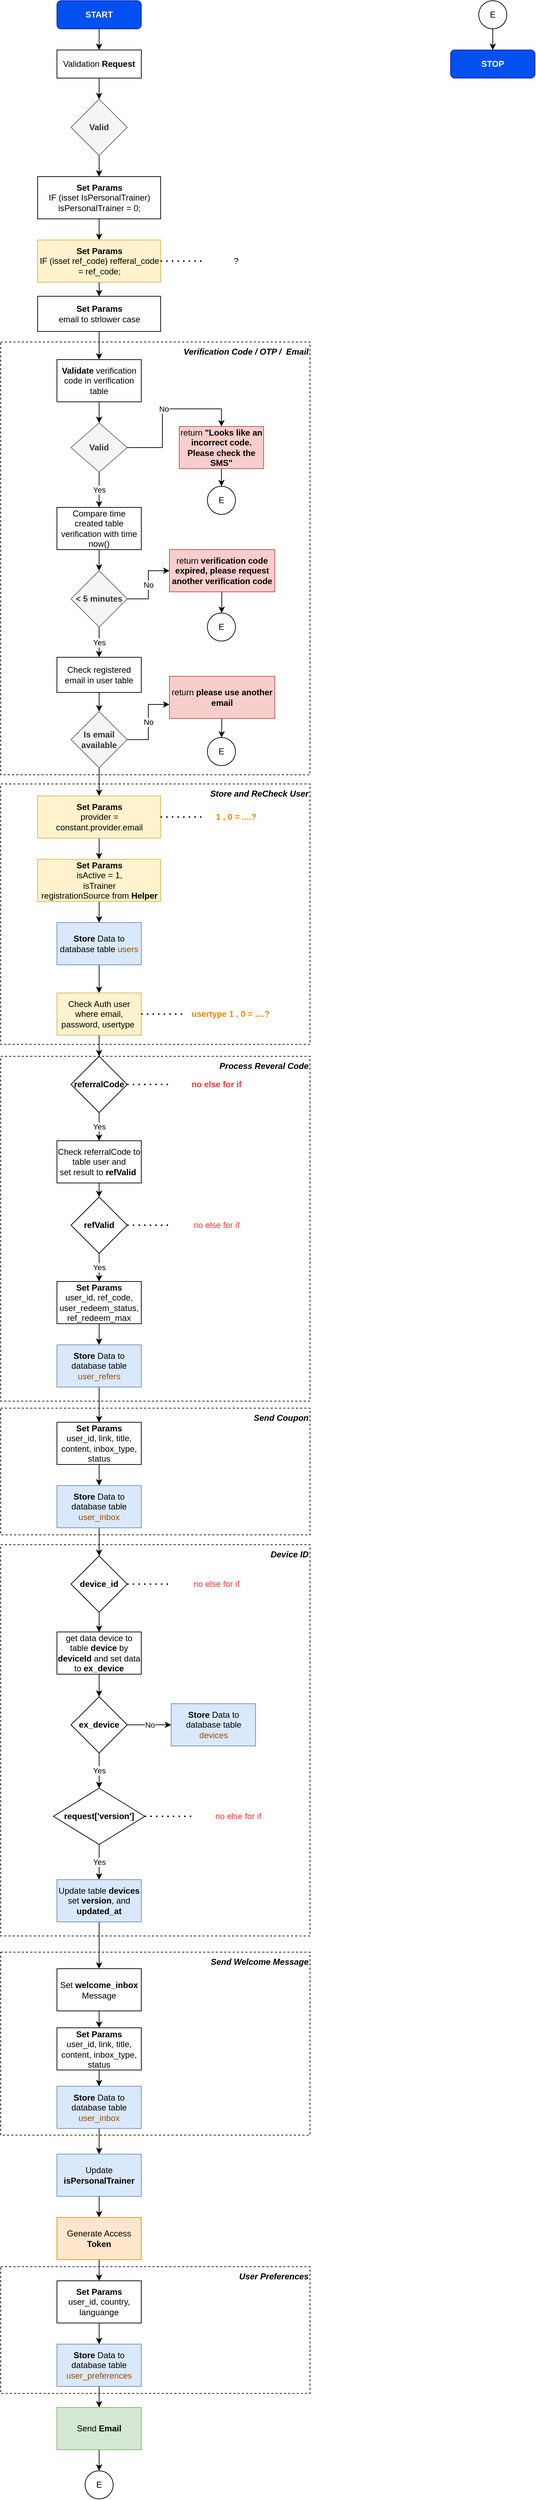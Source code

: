 <mxfile version="14.4.3" type="github">
  <diagram id="C5RBs43oDa-KdzZeNtuy" name="Page-1">
    <mxGraphModel dx="1306" dy="627" grid="1" gridSize="10" guides="1" tooltips="1" connect="1" arrows="1" fold="1" page="1" pageScale="1" pageWidth="827" pageHeight="1169" math="0" shadow="0">
      <root>
        <mxCell id="WIyWlLk6GJQsqaUBKTNV-0" />
        <mxCell id="WIyWlLk6GJQsqaUBKTNV-1" parent="WIyWlLk6GJQsqaUBKTNV-0" />
        <mxCell id="W2D2LNSOdKJTDfiLRsnm-75" value="&lt;b&gt;&lt;i&gt;Store and ReCheck User&lt;/i&gt;&lt;/b&gt;" style="rounded=0;whiteSpace=wrap;html=1;dashed=1;fillColor=none;align=right;verticalAlign=top;strokeWidth=1;glass=0;" vertex="1" parent="WIyWlLk6GJQsqaUBKTNV-1">
          <mxGeometry x="40" y="1133" width="440" height="370" as="geometry" />
        </mxCell>
        <mxCell id="W2D2LNSOdKJTDfiLRsnm-118" value="&lt;b&gt;&lt;i&gt;Send Welcome Message&lt;/i&gt;&lt;/b&gt;" style="rounded=0;whiteSpace=wrap;html=1;dashed=1;fillColor=none;align=right;verticalAlign=top;strokeWidth=1;glass=0;" vertex="1" parent="WIyWlLk6GJQsqaUBKTNV-1">
          <mxGeometry x="40" y="2793" width="440" height="260" as="geometry" />
        </mxCell>
        <mxCell id="W2D2LNSOdKJTDfiLRsnm-68" value="&lt;b&gt;&lt;i&gt;Process Reveral Code&lt;/i&gt;&lt;/b&gt;" style="rounded=0;whiteSpace=wrap;html=1;dashed=1;fillColor=none;align=right;verticalAlign=top;strokeWidth=1;glass=0;" vertex="1" parent="WIyWlLk6GJQsqaUBKTNV-1">
          <mxGeometry x="40" y="1520" width="440" height="490" as="geometry" />
        </mxCell>
        <mxCell id="W2D2LNSOdKJTDfiLRsnm-108" value="&lt;b&gt;&lt;i&gt;Device ID&lt;/i&gt;&lt;/b&gt;" style="rounded=0;whiteSpace=wrap;html=1;dashed=1;fillColor=none;align=right;verticalAlign=top;strokeWidth=1;glass=0;" vertex="1" parent="WIyWlLk6GJQsqaUBKTNV-1">
          <mxGeometry x="40" y="2214" width="440" height="556" as="geometry" />
        </mxCell>
        <mxCell id="W2D2LNSOdKJTDfiLRsnm-74" value="&lt;b&gt;&lt;i&gt;Send Coupon&lt;/i&gt;&lt;/b&gt;" style="rounded=0;whiteSpace=wrap;html=1;dashed=1;fillColor=none;align=right;verticalAlign=top;strokeWidth=1;glass=0;" vertex="1" parent="WIyWlLk6GJQsqaUBKTNV-1">
          <mxGeometry x="40" y="2020" width="440" height="180" as="geometry" />
        </mxCell>
        <mxCell id="W2D2LNSOdKJTDfiLRsnm-67" value="&lt;b&gt;&lt;i&gt;Verification Code / OTP /&amp;nbsp; Email&lt;/i&gt;&lt;/b&gt;" style="rounded=0;whiteSpace=wrap;html=1;dashed=1;fillColor=none;align=right;verticalAlign=top;strokeWidth=1;glass=0;" vertex="1" parent="WIyWlLk6GJQsqaUBKTNV-1">
          <mxGeometry x="40" y="505" width="440" height="615" as="geometry" />
        </mxCell>
        <mxCell id="W2D2LNSOdKJTDfiLRsnm-13" style="edgeStyle=none;rounded=0;orthogonalLoop=1;jettySize=auto;html=1;exitX=0.5;exitY=1;exitDx=0;exitDy=0;entryX=0.5;entryY=0;entryDx=0;entryDy=0;" edge="1" parent="WIyWlLk6GJQsqaUBKTNV-1" source="WIyWlLk6GJQsqaUBKTNV-3" target="W2D2LNSOdKJTDfiLRsnm-1">
          <mxGeometry relative="1" as="geometry" />
        </mxCell>
        <mxCell id="WIyWlLk6GJQsqaUBKTNV-3" value="&lt;b&gt;START&lt;/b&gt;" style="rounded=1;whiteSpace=wrap;html=1;fontSize=12;glass=0;strokeWidth=1;shadow=0;fillColor=#0050ef;strokeColor=#001DBC;fontColor=#ffffff;" parent="WIyWlLk6GJQsqaUBKTNV-1" vertex="1">
          <mxGeometry x="120" y="20" width="120" height="40" as="geometry" />
        </mxCell>
        <mxCell id="W2D2LNSOdKJTDfiLRsnm-12" style="edgeStyle=none;rounded=0;orthogonalLoop=1;jettySize=auto;html=1;exitX=0.5;exitY=1;exitDx=0;exitDy=0;" edge="1" parent="WIyWlLk6GJQsqaUBKTNV-1" source="W2D2LNSOdKJTDfiLRsnm-1" target="W2D2LNSOdKJTDfiLRsnm-2">
          <mxGeometry relative="1" as="geometry" />
        </mxCell>
        <mxCell id="W2D2LNSOdKJTDfiLRsnm-1" value="Validation &lt;b&gt;Request&lt;/b&gt;" style="rounded=0;whiteSpace=wrap;html=1;" vertex="1" parent="WIyWlLk6GJQsqaUBKTNV-1">
          <mxGeometry x="120" y="90" width="120" height="40" as="geometry" />
        </mxCell>
        <mxCell id="W2D2LNSOdKJTDfiLRsnm-16" style="edgeStyle=none;rounded=0;orthogonalLoop=1;jettySize=auto;html=1;exitX=0.5;exitY=1;exitDx=0;exitDy=0;" edge="1" parent="WIyWlLk6GJQsqaUBKTNV-1" source="W2D2LNSOdKJTDfiLRsnm-2" target="W2D2LNSOdKJTDfiLRsnm-3">
          <mxGeometry relative="1" as="geometry" />
        </mxCell>
        <mxCell id="W2D2LNSOdKJTDfiLRsnm-2" value="&lt;b&gt;Valid&lt;/b&gt;" style="rhombus;whiteSpace=wrap;html=1;fillColor=#f5f5f5;strokeColor=#666666;fontColor=#333333;" vertex="1" parent="WIyWlLk6GJQsqaUBKTNV-1">
          <mxGeometry x="140" y="160" width="80" height="80" as="geometry" />
        </mxCell>
        <mxCell id="W2D2LNSOdKJTDfiLRsnm-15" style="edgeStyle=none;rounded=0;orthogonalLoop=1;jettySize=auto;html=1;" edge="1" parent="WIyWlLk6GJQsqaUBKTNV-1" source="W2D2LNSOdKJTDfiLRsnm-3">
          <mxGeometry relative="1" as="geometry">
            <mxPoint x="187.5" y="270" as="targetPoint" />
          </mxGeometry>
        </mxCell>
        <mxCell id="W2D2LNSOdKJTDfiLRsnm-17" style="edgeStyle=none;rounded=0;orthogonalLoop=1;jettySize=auto;html=1;exitX=0.5;exitY=1;exitDx=0;exitDy=0;entryX=0.5;entryY=0;entryDx=0;entryDy=0;" edge="1" parent="WIyWlLk6GJQsqaUBKTNV-1" source="W2D2LNSOdKJTDfiLRsnm-3" target="W2D2LNSOdKJTDfiLRsnm-4">
          <mxGeometry relative="1" as="geometry" />
        </mxCell>
        <mxCell id="W2D2LNSOdKJTDfiLRsnm-3" value="&lt;b&gt;Set Params&lt;br&gt;&lt;/b&gt;IF (isset IsPersonalTrainer) isPersonalTrainer = 0;" style="rounded=0;whiteSpace=wrap;html=1;" vertex="1" parent="WIyWlLk6GJQsqaUBKTNV-1">
          <mxGeometry x="92.5" y="270" width="175" height="60" as="geometry" />
        </mxCell>
        <mxCell id="W2D2LNSOdKJTDfiLRsnm-18" style="edgeStyle=none;rounded=0;orthogonalLoop=1;jettySize=auto;html=1;exitX=0.5;exitY=1;exitDx=0;exitDy=0;" edge="1" parent="WIyWlLk6GJQsqaUBKTNV-1" source="W2D2LNSOdKJTDfiLRsnm-4" target="W2D2LNSOdKJTDfiLRsnm-5">
          <mxGeometry relative="1" as="geometry" />
        </mxCell>
        <mxCell id="W2D2LNSOdKJTDfiLRsnm-4" value="&lt;b&gt;Set Params&lt;/b&gt;&lt;br&gt;IF (isset ref_code) refferal_code = ref_code;" style="rounded=0;whiteSpace=wrap;html=1;fillColor=#fff2cc;strokeColor=#d6b656;" vertex="1" parent="WIyWlLk6GJQsqaUBKTNV-1">
          <mxGeometry x="92.5" y="360" width="175" height="60" as="geometry" />
        </mxCell>
        <mxCell id="W2D2LNSOdKJTDfiLRsnm-19" style="edgeStyle=none;rounded=0;orthogonalLoop=1;jettySize=auto;html=1;exitX=0.5;exitY=1;exitDx=0;exitDy=0;entryX=0.5;entryY=0;entryDx=0;entryDy=0;" edge="1" parent="WIyWlLk6GJQsqaUBKTNV-1" source="W2D2LNSOdKJTDfiLRsnm-5" target="W2D2LNSOdKJTDfiLRsnm-6">
          <mxGeometry relative="1" as="geometry" />
        </mxCell>
        <mxCell id="W2D2LNSOdKJTDfiLRsnm-5" value="&lt;b&gt;Set Params&lt;br&gt;&lt;/b&gt;email to strlower case" style="rounded=0;whiteSpace=wrap;html=1;" vertex="1" parent="WIyWlLk6GJQsqaUBKTNV-1">
          <mxGeometry x="92.5" y="440" width="175" height="50" as="geometry" />
        </mxCell>
        <mxCell id="W2D2LNSOdKJTDfiLRsnm-20" style="edgeStyle=none;rounded=0;orthogonalLoop=1;jettySize=auto;html=1;exitX=0.5;exitY=1;exitDx=0;exitDy=0;entryX=0.5;entryY=0;entryDx=0;entryDy=0;" edge="1" parent="WIyWlLk6GJQsqaUBKTNV-1" source="W2D2LNSOdKJTDfiLRsnm-6" target="W2D2LNSOdKJTDfiLRsnm-7">
          <mxGeometry relative="1" as="geometry" />
        </mxCell>
        <mxCell id="W2D2LNSOdKJTDfiLRsnm-6" value="&lt;b&gt;Validate&lt;/b&gt; verification code in verification table" style="rounded=0;whiteSpace=wrap;html=1;" vertex="1" parent="WIyWlLk6GJQsqaUBKTNV-1">
          <mxGeometry x="120" y="530" width="120" height="60" as="geometry" />
        </mxCell>
        <mxCell id="W2D2LNSOdKJTDfiLRsnm-21" value="Yes" style="edgeStyle=none;rounded=0;orthogonalLoop=1;jettySize=auto;html=1;exitX=0.5;exitY=1;exitDx=0;exitDy=0;entryX=0.5;entryY=0;entryDx=0;entryDy=0;" edge="1" parent="WIyWlLk6GJQsqaUBKTNV-1" source="W2D2LNSOdKJTDfiLRsnm-7" target="W2D2LNSOdKJTDfiLRsnm-8">
          <mxGeometry relative="1" as="geometry" />
        </mxCell>
        <mxCell id="W2D2LNSOdKJTDfiLRsnm-7" value="&lt;b&gt;Valid&lt;/b&gt;" style="rhombus;whiteSpace=wrap;html=1;fillColor=#f5f5f5;strokeColor=#666666;fontColor=#333333;" vertex="1" parent="WIyWlLk6GJQsqaUBKTNV-1">
          <mxGeometry x="140" y="620" width="80" height="70" as="geometry" />
        </mxCell>
        <mxCell id="W2D2LNSOdKJTDfiLRsnm-22" style="edgeStyle=none;rounded=0;orthogonalLoop=1;jettySize=auto;html=1;exitX=0.5;exitY=1;exitDx=0;exitDy=0;" edge="1" parent="WIyWlLk6GJQsqaUBKTNV-1" source="W2D2LNSOdKJTDfiLRsnm-8" target="W2D2LNSOdKJTDfiLRsnm-9">
          <mxGeometry relative="1" as="geometry" />
        </mxCell>
        <mxCell id="W2D2LNSOdKJTDfiLRsnm-8" value="Compare time created table verification with time now()" style="rounded=0;whiteSpace=wrap;html=1;" vertex="1" parent="WIyWlLk6GJQsqaUBKTNV-1">
          <mxGeometry x="120" y="740" width="120" height="60" as="geometry" />
        </mxCell>
        <mxCell id="W2D2LNSOdKJTDfiLRsnm-23" value="No" style="edgeStyle=none;rounded=0;orthogonalLoop=1;jettySize=auto;html=1;exitX=1;exitY=0.5;exitDx=0;exitDy=0;entryX=0.5;entryY=0;entryDx=0;entryDy=0;" edge="1" parent="WIyWlLk6GJQsqaUBKTNV-1" source="W2D2LNSOdKJTDfiLRsnm-7" target="W2D2LNSOdKJTDfiLRsnm-10">
          <mxGeometry relative="1" as="geometry">
            <Array as="points">
              <mxPoint x="270" y="655" />
              <mxPoint x="270" y="600" />
              <mxPoint x="354" y="600" />
            </Array>
          </mxGeometry>
        </mxCell>
        <mxCell id="W2D2LNSOdKJTDfiLRsnm-26" value="No" style="edgeStyle=none;rounded=0;orthogonalLoop=1;jettySize=auto;html=1;exitX=1;exitY=0.5;exitDx=0;exitDy=0;entryX=0;entryY=0.5;entryDx=0;entryDy=0;" edge="1" parent="WIyWlLk6GJQsqaUBKTNV-1" source="W2D2LNSOdKJTDfiLRsnm-9" target="W2D2LNSOdKJTDfiLRsnm-25">
          <mxGeometry relative="1" as="geometry">
            <Array as="points">
              <mxPoint x="250" y="870" />
              <mxPoint x="250" y="830" />
            </Array>
          </mxGeometry>
        </mxCell>
        <mxCell id="W2D2LNSOdKJTDfiLRsnm-33" value="Yes" style="edgeStyle=none;rounded=0;orthogonalLoop=1;jettySize=auto;html=1;entryX=0.5;entryY=0;entryDx=0;entryDy=0;" edge="1" parent="WIyWlLk6GJQsqaUBKTNV-1" source="W2D2LNSOdKJTDfiLRsnm-9" target="W2D2LNSOdKJTDfiLRsnm-27">
          <mxGeometry relative="1" as="geometry" />
        </mxCell>
        <mxCell id="W2D2LNSOdKJTDfiLRsnm-9" value="&lt;b&gt;&amp;lt; 5 minutes&lt;/b&gt;" style="rhombus;whiteSpace=wrap;html=1;fillColor=#f5f5f5;strokeColor=#666666;fontColor=#333333;" vertex="1" parent="WIyWlLk6GJQsqaUBKTNV-1">
          <mxGeometry x="140" y="830" width="80" height="80" as="geometry" />
        </mxCell>
        <mxCell id="W2D2LNSOdKJTDfiLRsnm-102" value="" style="edgeStyle=none;rounded=0;orthogonalLoop=1;jettySize=auto;html=1;" edge="1" parent="WIyWlLk6GJQsqaUBKTNV-1" source="W2D2LNSOdKJTDfiLRsnm-10" target="W2D2LNSOdKJTDfiLRsnm-101">
          <mxGeometry relative="1" as="geometry" />
        </mxCell>
        <mxCell id="W2D2LNSOdKJTDfiLRsnm-10" value="&lt;font style=&quot;font-size: 12px&quot;&gt;return &lt;b&gt;&quot;&lt;span style=&quot;font-family: &amp;#34;calibri&amp;#34; , sans-serif&quot;&gt;&lt;font style=&quot;font-size: 12px&quot;&gt;Looks like an incorrect code. Please check the SMS&lt;/font&gt;&lt;/span&gt;&lt;span style=&quot;font-family: &amp;#34;calibri&amp;#34; , sans-serif&quot;&gt;&quot;&lt;/span&gt;&lt;/b&gt;&lt;/font&gt;&lt;p class=&quot;MsoNormal&quot; style=&quot;margin: 0cm ; font-size: 12pt ; font-family: &amp;#34;calibri&amp;#34; , sans-serif&quot;&gt;&lt;/p&gt;" style="rounded=0;whiteSpace=wrap;html=1;fillColor=#f8cecc;strokeColor=#b85450;" vertex="1" parent="WIyWlLk6GJQsqaUBKTNV-1">
          <mxGeometry x="294" y="625" width="120" height="60" as="geometry" />
        </mxCell>
        <mxCell id="W2D2LNSOdKJTDfiLRsnm-11" style="edgeStyle=none;rounded=0;orthogonalLoop=1;jettySize=auto;html=1;entryX=0.5;entryY=0;entryDx=0;entryDy=0;" edge="1" parent="WIyWlLk6GJQsqaUBKTNV-1" source="W2D2LNSOdKJTDfiLRsnm-2" target="W2D2LNSOdKJTDfiLRsnm-2">
          <mxGeometry relative="1" as="geometry" />
        </mxCell>
        <mxCell id="W2D2LNSOdKJTDfiLRsnm-14" style="edgeStyle=none;rounded=0;orthogonalLoop=1;jettySize=auto;html=1;entryX=0.5;entryY=0;entryDx=0;entryDy=0;" edge="1" parent="WIyWlLk6GJQsqaUBKTNV-1" source="W2D2LNSOdKJTDfiLRsnm-3" target="W2D2LNSOdKJTDfiLRsnm-3">
          <mxGeometry relative="1" as="geometry" />
        </mxCell>
        <mxCell id="W2D2LNSOdKJTDfiLRsnm-104" value="" style="edgeStyle=none;rounded=0;orthogonalLoop=1;jettySize=auto;html=1;" edge="1" parent="WIyWlLk6GJQsqaUBKTNV-1" source="W2D2LNSOdKJTDfiLRsnm-25" target="W2D2LNSOdKJTDfiLRsnm-103">
          <mxGeometry relative="1" as="geometry" />
        </mxCell>
        <mxCell id="W2D2LNSOdKJTDfiLRsnm-25" value="return &lt;b&gt;verification code expired, please request another verification code&lt;/b&gt;" style="rounded=0;whiteSpace=wrap;html=1;fillColor=#f8cecc;strokeColor=#b85450;" vertex="1" parent="WIyWlLk6GJQsqaUBKTNV-1">
          <mxGeometry x="280" y="800" width="150" height="60" as="geometry" />
        </mxCell>
        <mxCell id="W2D2LNSOdKJTDfiLRsnm-34" style="edgeStyle=none;rounded=0;orthogonalLoop=1;jettySize=auto;html=1;entryX=0.5;entryY=0;entryDx=0;entryDy=0;" edge="1" parent="WIyWlLk6GJQsqaUBKTNV-1" source="W2D2LNSOdKJTDfiLRsnm-27" target="W2D2LNSOdKJTDfiLRsnm-28">
          <mxGeometry relative="1" as="geometry" />
        </mxCell>
        <mxCell id="W2D2LNSOdKJTDfiLRsnm-27" value="Check registered email in user table" style="rounded=0;whiteSpace=wrap;html=1;" vertex="1" parent="WIyWlLk6GJQsqaUBKTNV-1">
          <mxGeometry x="120" y="953" width="120" height="50" as="geometry" />
        </mxCell>
        <mxCell id="W2D2LNSOdKJTDfiLRsnm-35" value="No" style="edgeStyle=none;rounded=0;orthogonalLoop=1;jettySize=auto;html=1;" edge="1" parent="WIyWlLk6GJQsqaUBKTNV-1" source="W2D2LNSOdKJTDfiLRsnm-28">
          <mxGeometry relative="1" as="geometry">
            <mxPoint x="280" y="1020" as="targetPoint" />
            <Array as="points">
              <mxPoint x="250" y="1070" />
              <mxPoint x="250" y="1020" />
            </Array>
          </mxGeometry>
        </mxCell>
        <mxCell id="W2D2LNSOdKJTDfiLRsnm-36" style="edgeStyle=none;rounded=0;orthogonalLoop=1;jettySize=auto;html=1;entryX=0.5;entryY=0;entryDx=0;entryDy=0;" edge="1" parent="WIyWlLk6GJQsqaUBKTNV-1" source="W2D2LNSOdKJTDfiLRsnm-28" target="W2D2LNSOdKJTDfiLRsnm-30">
          <mxGeometry relative="1" as="geometry" />
        </mxCell>
        <mxCell id="W2D2LNSOdKJTDfiLRsnm-28" value="&lt;b&gt;Is email available&lt;/b&gt;" style="rhombus;whiteSpace=wrap;html=1;fillColor=#f5f5f5;strokeColor=#666666;fontColor=#333333;" vertex="1" parent="WIyWlLk6GJQsqaUBKTNV-1">
          <mxGeometry x="140" y="1030" width="80" height="80" as="geometry" />
        </mxCell>
        <mxCell id="W2D2LNSOdKJTDfiLRsnm-107" value="" style="edgeStyle=none;rounded=0;orthogonalLoop=1;jettySize=auto;html=1;" edge="1" parent="WIyWlLk6GJQsqaUBKTNV-1" source="W2D2LNSOdKJTDfiLRsnm-29" target="W2D2LNSOdKJTDfiLRsnm-106">
          <mxGeometry relative="1" as="geometry" />
        </mxCell>
        <mxCell id="W2D2LNSOdKJTDfiLRsnm-29" value="return &lt;b&gt;please use another email&lt;/b&gt;" style="rounded=0;whiteSpace=wrap;html=1;fillColor=#f8cecc;strokeColor=#b85450;" vertex="1" parent="WIyWlLk6GJQsqaUBKTNV-1">
          <mxGeometry x="280" y="980" width="150" height="60" as="geometry" />
        </mxCell>
        <mxCell id="W2D2LNSOdKJTDfiLRsnm-44" value="" style="edgeStyle=none;rounded=0;orthogonalLoop=1;jettySize=auto;html=1;" edge="1" parent="WIyWlLk6GJQsqaUBKTNV-1" source="W2D2LNSOdKJTDfiLRsnm-30" target="W2D2LNSOdKJTDfiLRsnm-37">
          <mxGeometry relative="1" as="geometry" />
        </mxCell>
        <mxCell id="W2D2LNSOdKJTDfiLRsnm-30" value="&lt;b&gt;Set Params&lt;br&gt;&lt;/b&gt;provider = constant.provider.email" style="rounded=0;whiteSpace=wrap;html=1;fillColor=#fff2cc;strokeColor=#d6b656;" vertex="1" parent="WIyWlLk6GJQsqaUBKTNV-1">
          <mxGeometry x="92.5" y="1150" width="175" height="60" as="geometry" />
        </mxCell>
        <mxCell id="W2D2LNSOdKJTDfiLRsnm-31" value="" style="endArrow=none;dashed=1;html=1;dashPattern=1 3;strokeWidth=2;exitX=1;exitY=0.5;exitDx=0;exitDy=0;" edge="1" parent="WIyWlLk6GJQsqaUBKTNV-1" source="W2D2LNSOdKJTDfiLRsnm-30" target="W2D2LNSOdKJTDfiLRsnm-32">
          <mxGeometry width="50" height="50" relative="1" as="geometry">
            <mxPoint x="310" y="1205" as="sourcePoint" />
            <mxPoint x="320" y="1180" as="targetPoint" />
          </mxGeometry>
        </mxCell>
        <mxCell id="W2D2LNSOdKJTDfiLRsnm-32" value="&lt;b&gt;&lt;font color=&quot;#ff8000&quot;&gt;1 , 0 = ....?&lt;/font&gt;&lt;/b&gt;" style="text;html=1;strokeColor=none;fillColor=none;align=center;verticalAlign=middle;whiteSpace=wrap;rounded=0;" vertex="1" parent="WIyWlLk6GJQsqaUBKTNV-1">
          <mxGeometry x="330" y="1170" width="90" height="20" as="geometry" />
        </mxCell>
        <mxCell id="W2D2LNSOdKJTDfiLRsnm-45" value="" style="edgeStyle=none;rounded=0;orthogonalLoop=1;jettySize=auto;html=1;" edge="1" parent="WIyWlLk6GJQsqaUBKTNV-1" source="W2D2LNSOdKJTDfiLRsnm-37" target="W2D2LNSOdKJTDfiLRsnm-38">
          <mxGeometry relative="1" as="geometry" />
        </mxCell>
        <mxCell id="W2D2LNSOdKJTDfiLRsnm-37" value="&lt;b&gt;Set Params&lt;br&gt;&lt;/b&gt;isActive = 1,&lt;br&gt;isTrainer&lt;br&gt;registrationSource from &lt;b&gt;Helper&lt;/b&gt;" style="rounded=0;whiteSpace=wrap;html=1;fillColor=#fff2cc;strokeColor=#d6b656;" vertex="1" parent="WIyWlLk6GJQsqaUBKTNV-1">
          <mxGeometry x="92.5" y="1240" width="175" height="60" as="geometry" />
        </mxCell>
        <mxCell id="W2D2LNSOdKJTDfiLRsnm-46" value="" style="edgeStyle=none;rounded=0;orthogonalLoop=1;jettySize=auto;html=1;" edge="1" parent="WIyWlLk6GJQsqaUBKTNV-1" source="W2D2LNSOdKJTDfiLRsnm-38" target="W2D2LNSOdKJTDfiLRsnm-39">
          <mxGeometry relative="1" as="geometry" />
        </mxCell>
        <mxCell id="W2D2LNSOdKJTDfiLRsnm-38" value="&lt;b&gt;Store&lt;/b&gt; Data to database table &lt;font color=&quot;#994c00&quot;&gt;users&lt;/font&gt;" style="rounded=0;whiteSpace=wrap;html=1;fillColor=#dae8fc;strokeColor=#6c8ebf;" vertex="1" parent="WIyWlLk6GJQsqaUBKTNV-1">
          <mxGeometry x="120" y="1330" width="120" height="60" as="geometry" />
        </mxCell>
        <mxCell id="W2D2LNSOdKJTDfiLRsnm-60" value="" style="edgeStyle=none;rounded=0;orthogonalLoop=1;jettySize=auto;html=1;" edge="1" parent="WIyWlLk6GJQsqaUBKTNV-1" source="W2D2LNSOdKJTDfiLRsnm-39" target="W2D2LNSOdKJTDfiLRsnm-48">
          <mxGeometry relative="1" as="geometry" />
        </mxCell>
        <mxCell id="W2D2LNSOdKJTDfiLRsnm-39" value="Check Auth user where email, password, usertype&amp;nbsp;" style="rounded=0;whiteSpace=wrap;html=1;fillColor=#fff2cc;strokeColor=#d6b656;" vertex="1" parent="WIyWlLk6GJQsqaUBKTNV-1">
          <mxGeometry x="120" y="1430" width="120" height="60" as="geometry" />
        </mxCell>
        <mxCell id="W2D2LNSOdKJTDfiLRsnm-40" value="" style="endArrow=none;dashed=1;html=1;dashPattern=1 3;strokeWidth=2;" edge="1" parent="WIyWlLk6GJQsqaUBKTNV-1" target="W2D2LNSOdKJTDfiLRsnm-41">
          <mxGeometry width="50" height="50" relative="1" as="geometry">
            <mxPoint x="240" y="1460" as="sourcePoint" />
            <mxPoint x="292.5" y="1460" as="targetPoint" />
          </mxGeometry>
        </mxCell>
        <mxCell id="W2D2LNSOdKJTDfiLRsnm-41" value="&lt;b&gt;&lt;font color=&quot;#ff8000&quot;&gt;usertype 1 , 0 = ....?&lt;/font&gt;&lt;/b&gt;" style="text;html=1;strokeColor=none;fillColor=none;align=center;verticalAlign=middle;whiteSpace=wrap;rounded=0;" vertex="1" parent="WIyWlLk6GJQsqaUBKTNV-1">
          <mxGeometry x="302.5" y="1450" width="127.5" height="20" as="geometry" />
        </mxCell>
        <mxCell id="W2D2LNSOdKJTDfiLRsnm-42" value="" style="endArrow=none;dashed=1;html=1;dashPattern=1 3;strokeWidth=2;exitX=1;exitY=0.5;exitDx=0;exitDy=0;" edge="1" parent="WIyWlLk6GJQsqaUBKTNV-1" target="W2D2LNSOdKJTDfiLRsnm-43">
          <mxGeometry width="50" height="50" relative="1" as="geometry">
            <mxPoint x="267.5" y="390" as="sourcePoint" />
            <mxPoint x="320" y="390" as="targetPoint" />
          </mxGeometry>
        </mxCell>
        <mxCell id="W2D2LNSOdKJTDfiLRsnm-43" value="?" style="text;html=1;strokeColor=none;fillColor=none;align=center;verticalAlign=middle;whiteSpace=wrap;rounded=0;" vertex="1" parent="WIyWlLk6GJQsqaUBKTNV-1">
          <mxGeometry x="330" y="380" width="90" height="20" as="geometry" />
        </mxCell>
        <mxCell id="W2D2LNSOdKJTDfiLRsnm-61" value="Yes" style="edgeStyle=none;rounded=0;orthogonalLoop=1;jettySize=auto;html=1;" edge="1" parent="WIyWlLk6GJQsqaUBKTNV-1" source="W2D2LNSOdKJTDfiLRsnm-48" target="W2D2LNSOdKJTDfiLRsnm-49">
          <mxGeometry relative="1" as="geometry" />
        </mxCell>
        <mxCell id="W2D2LNSOdKJTDfiLRsnm-48" value="&lt;b&gt;referralCode&lt;/b&gt;" style="rhombus;whiteSpace=wrap;html=1;" vertex="1" parent="WIyWlLk6GJQsqaUBKTNV-1">
          <mxGeometry x="140" y="1520" width="80" height="80" as="geometry" />
        </mxCell>
        <mxCell id="W2D2LNSOdKJTDfiLRsnm-62" value="" style="edgeStyle=none;rounded=0;orthogonalLoop=1;jettySize=auto;html=1;" edge="1" parent="WIyWlLk6GJQsqaUBKTNV-1" source="W2D2LNSOdKJTDfiLRsnm-49" target="W2D2LNSOdKJTDfiLRsnm-50">
          <mxGeometry relative="1" as="geometry" />
        </mxCell>
        <mxCell id="W2D2LNSOdKJTDfiLRsnm-49" value="Check referralCode to table user and &lt;br&gt;set result to &lt;b&gt;refValid&lt;/b&gt;&amp;nbsp;" style="rounded=0;whiteSpace=wrap;html=1;" vertex="1" parent="WIyWlLk6GJQsqaUBKTNV-1">
          <mxGeometry x="120" y="1640" width="120" height="60" as="geometry" />
        </mxCell>
        <mxCell id="W2D2LNSOdKJTDfiLRsnm-63" value="Yes" style="edgeStyle=none;rounded=0;orthogonalLoop=1;jettySize=auto;html=1;" edge="1" parent="WIyWlLk6GJQsqaUBKTNV-1" source="W2D2LNSOdKJTDfiLRsnm-50" target="W2D2LNSOdKJTDfiLRsnm-57">
          <mxGeometry relative="1" as="geometry" />
        </mxCell>
        <mxCell id="W2D2LNSOdKJTDfiLRsnm-50" value="&lt;b&gt;refValid&lt;/b&gt;" style="rhombus;whiteSpace=wrap;html=1;" vertex="1" parent="WIyWlLk6GJQsqaUBKTNV-1">
          <mxGeometry x="140" y="1720" width="80" height="80" as="geometry" />
        </mxCell>
        <mxCell id="W2D2LNSOdKJTDfiLRsnm-53" value="" style="endArrow=none;dashed=1;html=1;dashPattern=1 3;strokeWidth=2;" edge="1" parent="WIyWlLk6GJQsqaUBKTNV-1" target="W2D2LNSOdKJTDfiLRsnm-54">
          <mxGeometry width="50" height="50" relative="1" as="geometry">
            <mxPoint x="220" y="1760" as="sourcePoint" />
            <mxPoint x="272.5" y="1760" as="targetPoint" />
          </mxGeometry>
        </mxCell>
        <mxCell id="W2D2LNSOdKJTDfiLRsnm-54" value="&lt;font color=&quot;#ff3333&quot;&gt;no else for if&lt;/font&gt;" style="text;html=1;strokeColor=none;fillColor=none;align=center;verticalAlign=middle;whiteSpace=wrap;rounded=0;" vertex="1" parent="WIyWlLk6GJQsqaUBKTNV-1">
          <mxGeometry x="282.5" y="1750" width="127.5" height="20" as="geometry" />
        </mxCell>
        <mxCell id="W2D2LNSOdKJTDfiLRsnm-55" value="" style="endArrow=none;dashed=1;html=1;dashPattern=1 3;strokeWidth=2;" edge="1" parent="WIyWlLk6GJQsqaUBKTNV-1" target="W2D2LNSOdKJTDfiLRsnm-56">
          <mxGeometry width="50" height="50" relative="1" as="geometry">
            <mxPoint x="220" y="1560" as="sourcePoint" />
            <mxPoint x="272.5" y="1560" as="targetPoint" />
          </mxGeometry>
        </mxCell>
        <mxCell id="W2D2LNSOdKJTDfiLRsnm-56" value="&lt;b&gt;&lt;font color=&quot;#ff3333&quot;&gt;no else for if&lt;/font&gt;&lt;/b&gt;" style="text;html=1;strokeColor=none;fillColor=none;align=center;verticalAlign=middle;whiteSpace=wrap;rounded=0;" vertex="1" parent="WIyWlLk6GJQsqaUBKTNV-1">
          <mxGeometry x="282.5" y="1550" width="127.5" height="20" as="geometry" />
        </mxCell>
        <mxCell id="W2D2LNSOdKJTDfiLRsnm-64" value="" style="edgeStyle=none;rounded=0;orthogonalLoop=1;jettySize=auto;html=1;" edge="1" parent="WIyWlLk6GJQsqaUBKTNV-1" source="W2D2LNSOdKJTDfiLRsnm-57" target="W2D2LNSOdKJTDfiLRsnm-59">
          <mxGeometry relative="1" as="geometry" />
        </mxCell>
        <mxCell id="W2D2LNSOdKJTDfiLRsnm-57" value="&lt;b&gt;Set Params&lt;/b&gt;&lt;br&gt;user_id, ref_code, user_redeem_status, ref_redeem_max" style="rounded=0;whiteSpace=wrap;html=1;" vertex="1" parent="WIyWlLk6GJQsqaUBKTNV-1">
          <mxGeometry x="120" y="1840" width="120" height="60" as="geometry" />
        </mxCell>
        <mxCell id="W2D2LNSOdKJTDfiLRsnm-72" value="" style="edgeStyle=none;rounded=0;orthogonalLoop=1;jettySize=auto;html=1;" edge="1" parent="WIyWlLk6GJQsqaUBKTNV-1" source="W2D2LNSOdKJTDfiLRsnm-59" target="W2D2LNSOdKJTDfiLRsnm-70">
          <mxGeometry relative="1" as="geometry" />
        </mxCell>
        <mxCell id="W2D2LNSOdKJTDfiLRsnm-59" value="&lt;b&gt;Store&lt;/b&gt; Data to database table &lt;font color=&quot;#994c00&quot;&gt;user_refers&lt;/font&gt;" style="rounded=0;whiteSpace=wrap;html=1;fillColor=#dae8fc;strokeColor=#6c8ebf;" vertex="1" parent="WIyWlLk6GJQsqaUBKTNV-1">
          <mxGeometry x="120" y="1930" width="120" height="60" as="geometry" />
        </mxCell>
        <mxCell id="W2D2LNSOdKJTDfiLRsnm-73" value="" style="edgeStyle=none;rounded=0;orthogonalLoop=1;jettySize=auto;html=1;" edge="1" parent="WIyWlLk6GJQsqaUBKTNV-1" source="W2D2LNSOdKJTDfiLRsnm-70" target="W2D2LNSOdKJTDfiLRsnm-71">
          <mxGeometry relative="1" as="geometry" />
        </mxCell>
        <mxCell id="W2D2LNSOdKJTDfiLRsnm-70" value="&lt;b&gt;Set Params&lt;/b&gt;&lt;br&gt;user_id, link, title, content, inbox_type, status" style="rounded=0;whiteSpace=wrap;html=1;" vertex="1" parent="WIyWlLk6GJQsqaUBKTNV-1">
          <mxGeometry x="120" y="2040" width="120" height="60" as="geometry" />
        </mxCell>
        <mxCell id="W2D2LNSOdKJTDfiLRsnm-87" value="" style="edgeStyle=none;rounded=0;orthogonalLoop=1;jettySize=auto;html=1;" edge="1" parent="WIyWlLk6GJQsqaUBKTNV-1" source="W2D2LNSOdKJTDfiLRsnm-71" target="W2D2LNSOdKJTDfiLRsnm-77">
          <mxGeometry relative="1" as="geometry" />
        </mxCell>
        <mxCell id="W2D2LNSOdKJTDfiLRsnm-71" value="&lt;b&gt;Store&lt;/b&gt; Data to database table &lt;font color=&quot;#994c00&quot;&gt;user_inbox&lt;/font&gt;" style="rounded=0;whiteSpace=wrap;html=1;fillColor=#dae8fc;strokeColor=#6c8ebf;" vertex="1" parent="WIyWlLk6GJQsqaUBKTNV-1">
          <mxGeometry x="120" y="2130" width="120" height="60" as="geometry" />
        </mxCell>
        <mxCell id="W2D2LNSOdKJTDfiLRsnm-89" value="" style="edgeStyle=none;rounded=0;orthogonalLoop=1;jettySize=auto;html=1;" edge="1" parent="WIyWlLk6GJQsqaUBKTNV-1" source="W2D2LNSOdKJTDfiLRsnm-76" target="W2D2LNSOdKJTDfiLRsnm-79">
          <mxGeometry relative="1" as="geometry" />
        </mxCell>
        <mxCell id="W2D2LNSOdKJTDfiLRsnm-76" value="get data device to table &lt;b&gt;device&lt;/b&gt; by &lt;b&gt;deviceId &lt;/b&gt;and set data to &lt;b&gt;ex_device&lt;/b&gt;" style="rounded=0;whiteSpace=wrap;html=1;glass=0;strokeWidth=1;" vertex="1" parent="WIyWlLk6GJQsqaUBKTNV-1">
          <mxGeometry x="120" y="2338" width="120" height="60" as="geometry" />
        </mxCell>
        <mxCell id="W2D2LNSOdKJTDfiLRsnm-88" value="" style="edgeStyle=none;rounded=0;orthogonalLoop=1;jettySize=auto;html=1;" edge="1" parent="WIyWlLk6GJQsqaUBKTNV-1" source="W2D2LNSOdKJTDfiLRsnm-77" target="W2D2LNSOdKJTDfiLRsnm-76">
          <mxGeometry relative="1" as="geometry" />
        </mxCell>
        <mxCell id="W2D2LNSOdKJTDfiLRsnm-77" value="&lt;b&gt;device_id&lt;/b&gt;" style="rhombus;whiteSpace=wrap;html=1;rounded=0;glass=0;strokeWidth=1;" vertex="1" parent="WIyWlLk6GJQsqaUBKTNV-1">
          <mxGeometry x="140" y="2230" width="80" height="80" as="geometry" />
        </mxCell>
        <mxCell id="W2D2LNSOdKJTDfiLRsnm-90" value="Yes" style="edgeStyle=none;rounded=0;orthogonalLoop=1;jettySize=auto;html=1;" edge="1" parent="WIyWlLk6GJQsqaUBKTNV-1" source="W2D2LNSOdKJTDfiLRsnm-79" target="W2D2LNSOdKJTDfiLRsnm-83">
          <mxGeometry relative="1" as="geometry" />
        </mxCell>
        <mxCell id="W2D2LNSOdKJTDfiLRsnm-96" value="No" style="edgeStyle=none;rounded=0;orthogonalLoop=1;jettySize=auto;html=1;" edge="1" parent="WIyWlLk6GJQsqaUBKTNV-1" source="W2D2LNSOdKJTDfiLRsnm-79" target="W2D2LNSOdKJTDfiLRsnm-95">
          <mxGeometry relative="1" as="geometry" />
        </mxCell>
        <mxCell id="W2D2LNSOdKJTDfiLRsnm-79" value="&lt;b&gt;ex_device&lt;/b&gt;" style="rhombus;whiteSpace=wrap;html=1;rounded=0;glass=0;strokeWidth=1;" vertex="1" parent="WIyWlLk6GJQsqaUBKTNV-1">
          <mxGeometry x="140" y="2430" width="80" height="80" as="geometry" />
        </mxCell>
        <mxCell id="W2D2LNSOdKJTDfiLRsnm-80" value="" style="endArrow=none;dashed=1;html=1;dashPattern=1 3;strokeWidth=2;exitX=1;exitY=0.5;exitDx=0;exitDy=0;" edge="1" parent="WIyWlLk6GJQsqaUBKTNV-1" target="W2D2LNSOdKJTDfiLRsnm-81" source="W2D2LNSOdKJTDfiLRsnm-77">
          <mxGeometry width="50" height="50" relative="1" as="geometry">
            <mxPoint x="240" y="2320" as="sourcePoint" />
            <mxPoint x="272.5" y="2270" as="targetPoint" />
          </mxGeometry>
        </mxCell>
        <mxCell id="W2D2LNSOdKJTDfiLRsnm-81" value="&lt;font color=&quot;#ff3333&quot;&gt;no else for if&lt;/font&gt;" style="text;html=1;strokeColor=none;fillColor=none;align=center;verticalAlign=middle;whiteSpace=wrap;rounded=0;" vertex="1" parent="WIyWlLk6GJQsqaUBKTNV-1">
          <mxGeometry x="282.5" y="2260" width="127.5" height="20" as="geometry" />
        </mxCell>
        <mxCell id="W2D2LNSOdKJTDfiLRsnm-91" value="Yes" style="edgeStyle=none;rounded=0;orthogonalLoop=1;jettySize=auto;html=1;" edge="1" parent="WIyWlLk6GJQsqaUBKTNV-1" source="W2D2LNSOdKJTDfiLRsnm-83" target="W2D2LNSOdKJTDfiLRsnm-84">
          <mxGeometry relative="1" as="geometry" />
        </mxCell>
        <mxCell id="W2D2LNSOdKJTDfiLRsnm-83" value="&lt;b&gt;request[&#39;version&#39;]&lt;/b&gt;" style="rhombus;whiteSpace=wrap;html=1;rounded=0;glass=0;strokeWidth=1;" vertex="1" parent="WIyWlLk6GJQsqaUBKTNV-1">
          <mxGeometry x="115" y="2560" width="130" height="80" as="geometry" />
        </mxCell>
        <mxCell id="W2D2LNSOdKJTDfiLRsnm-112" value="" style="edgeStyle=none;rounded=0;orthogonalLoop=1;jettySize=auto;html=1;" edge="1" parent="WIyWlLk6GJQsqaUBKTNV-1" source="W2D2LNSOdKJTDfiLRsnm-84" target="W2D2LNSOdKJTDfiLRsnm-109">
          <mxGeometry relative="1" as="geometry" />
        </mxCell>
        <mxCell id="W2D2LNSOdKJTDfiLRsnm-84" value="Update table &lt;b&gt;devices&lt;/b&gt; set &lt;b&gt;version&lt;/b&gt;, and &lt;b&gt;updated_at&lt;/b&gt;" style="rounded=0;whiteSpace=wrap;html=1;glass=0;strokeWidth=1;fillColor=#dae8fc;strokeColor=#6c8ebf;" vertex="1" parent="WIyWlLk6GJQsqaUBKTNV-1">
          <mxGeometry x="120" y="2690" width="120" height="60" as="geometry" />
        </mxCell>
        <mxCell id="W2D2LNSOdKJTDfiLRsnm-85" value="" style="endArrow=none;dashed=1;html=1;dashPattern=1 3;strokeWidth=2;exitX=1;exitY=0.5;exitDx=0;exitDy=0;" edge="1" parent="WIyWlLk6GJQsqaUBKTNV-1" target="W2D2LNSOdKJTDfiLRsnm-86" source="W2D2LNSOdKJTDfiLRsnm-83">
          <mxGeometry width="50" height="50" relative="1" as="geometry">
            <mxPoint x="251.25" y="2580" as="sourcePoint" />
            <mxPoint x="303.75" y="2580" as="targetPoint" />
          </mxGeometry>
        </mxCell>
        <mxCell id="W2D2LNSOdKJTDfiLRsnm-86" value="&lt;font color=&quot;#ff3333&quot;&gt;no else for if&lt;/font&gt;" style="text;html=1;strokeColor=none;fillColor=none;align=center;verticalAlign=middle;whiteSpace=wrap;rounded=0;" vertex="1" parent="WIyWlLk6GJQsqaUBKTNV-1">
          <mxGeometry x="313.75" y="2590" width="127.5" height="20" as="geometry" />
        </mxCell>
        <mxCell id="W2D2LNSOdKJTDfiLRsnm-92" style="edgeStyle=none;rounded=0;orthogonalLoop=1;jettySize=auto;html=1;exitX=0.5;exitY=0;exitDx=0;exitDy=0;" edge="1" parent="WIyWlLk6GJQsqaUBKTNV-1" source="W2D2LNSOdKJTDfiLRsnm-86" target="W2D2LNSOdKJTDfiLRsnm-86">
          <mxGeometry relative="1" as="geometry" />
        </mxCell>
        <mxCell id="W2D2LNSOdKJTDfiLRsnm-95" value="&lt;b&gt;Store&lt;/b&gt; Data to database table &lt;font color=&quot;#994c00&quot;&gt;devices&lt;/font&gt;" style="rounded=0;whiteSpace=wrap;html=1;fillColor=#dae8fc;strokeColor=#6c8ebf;" vertex="1" parent="WIyWlLk6GJQsqaUBKTNV-1">
          <mxGeometry x="282.5" y="2440" width="120" height="60" as="geometry" />
        </mxCell>
        <mxCell id="W2D2LNSOdKJTDfiLRsnm-98" value="&lt;b&gt;STOP&lt;/b&gt;" style="rounded=1;whiteSpace=wrap;html=1;fontSize=12;glass=0;strokeWidth=1;shadow=0;fillColor=#0050ef;strokeColor=#001DBC;fontColor=#ffffff;" vertex="1" parent="WIyWlLk6GJQsqaUBKTNV-1">
          <mxGeometry x="680" y="90" width="120" height="40" as="geometry" />
        </mxCell>
        <mxCell id="W2D2LNSOdKJTDfiLRsnm-100" value="" style="edgeStyle=none;rounded=0;orthogonalLoop=1;jettySize=auto;html=1;" edge="1" parent="WIyWlLk6GJQsqaUBKTNV-1" source="W2D2LNSOdKJTDfiLRsnm-99" target="W2D2LNSOdKJTDfiLRsnm-98">
          <mxGeometry relative="1" as="geometry" />
        </mxCell>
        <mxCell id="W2D2LNSOdKJTDfiLRsnm-99" value="E" style="ellipse;whiteSpace=wrap;html=1;rounded=0;glass=0;strokeWidth=1;fillColor=#ffffff;" vertex="1" parent="WIyWlLk6GJQsqaUBKTNV-1">
          <mxGeometry x="720" y="20" width="40" height="40" as="geometry" />
        </mxCell>
        <mxCell id="W2D2LNSOdKJTDfiLRsnm-101" value="E" style="ellipse;whiteSpace=wrap;html=1;rounded=0;glass=0;strokeWidth=1;fillColor=#ffffff;" vertex="1" parent="WIyWlLk6GJQsqaUBKTNV-1">
          <mxGeometry x="334" y="710" width="40" height="40" as="geometry" />
        </mxCell>
        <mxCell id="W2D2LNSOdKJTDfiLRsnm-103" value="E" style="ellipse;whiteSpace=wrap;html=1;rounded=0;glass=0;strokeWidth=1;fillColor=#ffffff;" vertex="1" parent="WIyWlLk6GJQsqaUBKTNV-1">
          <mxGeometry x="334" y="890" width="40" height="40" as="geometry" />
        </mxCell>
        <mxCell id="W2D2LNSOdKJTDfiLRsnm-106" value="E" style="ellipse;whiteSpace=wrap;html=1;rounded=0;glass=0;strokeWidth=1;fillColor=#ffffff;" vertex="1" parent="WIyWlLk6GJQsqaUBKTNV-1">
          <mxGeometry x="334" y="1067" width="40" height="40" as="geometry" />
        </mxCell>
        <mxCell id="W2D2LNSOdKJTDfiLRsnm-113" value="" style="edgeStyle=none;rounded=0;orthogonalLoop=1;jettySize=auto;html=1;" edge="1" parent="WIyWlLk6GJQsqaUBKTNV-1" source="W2D2LNSOdKJTDfiLRsnm-109" target="W2D2LNSOdKJTDfiLRsnm-110">
          <mxGeometry relative="1" as="geometry" />
        </mxCell>
        <mxCell id="W2D2LNSOdKJTDfiLRsnm-109" value="Set &lt;b&gt;welcome_inbox&lt;/b&gt; Message" style="rounded=0;whiteSpace=wrap;html=1;glass=0;strokeWidth=1;fillColor=#ffffff;" vertex="1" parent="WIyWlLk6GJQsqaUBKTNV-1">
          <mxGeometry x="120" y="2816.5" width="120" height="60" as="geometry" />
        </mxCell>
        <mxCell id="W2D2LNSOdKJTDfiLRsnm-114" value="" style="edgeStyle=none;rounded=0;orthogonalLoop=1;jettySize=auto;html=1;" edge="1" parent="WIyWlLk6GJQsqaUBKTNV-1" source="W2D2LNSOdKJTDfiLRsnm-110" target="W2D2LNSOdKJTDfiLRsnm-111">
          <mxGeometry relative="1" as="geometry" />
        </mxCell>
        <mxCell id="W2D2LNSOdKJTDfiLRsnm-110" value="&lt;b&gt;Set Params&lt;/b&gt;&lt;br&gt;user_id, link, title, content, inbox_type, status" style="rounded=0;whiteSpace=wrap;html=1;" vertex="1" parent="WIyWlLk6GJQsqaUBKTNV-1">
          <mxGeometry x="120" y="2900.5" width="120" height="60" as="geometry" />
        </mxCell>
        <mxCell id="W2D2LNSOdKJTDfiLRsnm-119" value="" style="edgeStyle=none;rounded=0;orthogonalLoop=1;jettySize=auto;html=1;" edge="1" parent="WIyWlLk6GJQsqaUBKTNV-1" source="W2D2LNSOdKJTDfiLRsnm-111" target="W2D2LNSOdKJTDfiLRsnm-115">
          <mxGeometry relative="1" as="geometry" />
        </mxCell>
        <mxCell id="W2D2LNSOdKJTDfiLRsnm-111" value="&lt;b&gt;Store&lt;/b&gt; Data to database table &lt;font color=&quot;#994c00&quot;&gt;user_inbox&lt;/font&gt;" style="rounded=0;whiteSpace=wrap;html=1;fillColor=#dae8fc;strokeColor=#6c8ebf;" vertex="1" parent="WIyWlLk6GJQsqaUBKTNV-1">
          <mxGeometry x="120" y="2983.5" width="120" height="60" as="geometry" />
        </mxCell>
        <mxCell id="W2D2LNSOdKJTDfiLRsnm-120" value="" style="edgeStyle=none;rounded=0;orthogonalLoop=1;jettySize=auto;html=1;" edge="1" parent="WIyWlLk6GJQsqaUBKTNV-1" source="W2D2LNSOdKJTDfiLRsnm-115" target="W2D2LNSOdKJTDfiLRsnm-116">
          <mxGeometry relative="1" as="geometry" />
        </mxCell>
        <mxCell id="W2D2LNSOdKJTDfiLRsnm-115" value="Update &lt;b&gt;isPersonalTrainer&lt;/b&gt;" style="rounded=0;whiteSpace=wrap;html=1;glass=0;strokeWidth=1;fillColor=#dae8fc;strokeColor=#6c8ebf;" vertex="1" parent="WIyWlLk6GJQsqaUBKTNV-1">
          <mxGeometry x="120" y="3080" width="120" height="60" as="geometry" />
        </mxCell>
        <mxCell id="W2D2LNSOdKJTDfiLRsnm-125" value="" style="edgeStyle=none;rounded=0;orthogonalLoop=1;jettySize=auto;html=1;" edge="1" parent="WIyWlLk6GJQsqaUBKTNV-1" source="W2D2LNSOdKJTDfiLRsnm-116" target="W2D2LNSOdKJTDfiLRsnm-122">
          <mxGeometry relative="1" as="geometry" />
        </mxCell>
        <mxCell id="W2D2LNSOdKJTDfiLRsnm-116" value="Generate Access &lt;b&gt;Token&lt;/b&gt;" style="rounded=0;whiteSpace=wrap;html=1;glass=0;strokeWidth=1;fillColor=#ffe6cc;strokeColor=#d79b00;" vertex="1" parent="WIyWlLk6GJQsqaUBKTNV-1">
          <mxGeometry x="120" y="3170" width="120" height="60" as="geometry" />
        </mxCell>
        <mxCell id="W2D2LNSOdKJTDfiLRsnm-126" value="" style="edgeStyle=none;rounded=0;orthogonalLoop=1;jettySize=auto;html=1;" edge="1" parent="WIyWlLk6GJQsqaUBKTNV-1" source="W2D2LNSOdKJTDfiLRsnm-122" target="W2D2LNSOdKJTDfiLRsnm-123">
          <mxGeometry relative="1" as="geometry" />
        </mxCell>
        <mxCell id="W2D2LNSOdKJTDfiLRsnm-122" value="&lt;b&gt;Set Params&lt;/b&gt;&lt;br&gt;user_id, country, languange" style="rounded=0;whiteSpace=wrap;html=1;" vertex="1" parent="WIyWlLk6GJQsqaUBKTNV-1">
          <mxGeometry x="120" y="3260" width="120" height="60" as="geometry" />
        </mxCell>
        <mxCell id="W2D2LNSOdKJTDfiLRsnm-127" value="" style="edgeStyle=none;rounded=0;orthogonalLoop=1;jettySize=auto;html=1;" edge="1" parent="WIyWlLk6GJQsqaUBKTNV-1" source="W2D2LNSOdKJTDfiLRsnm-123" target="W2D2LNSOdKJTDfiLRsnm-124">
          <mxGeometry relative="1" as="geometry" />
        </mxCell>
        <mxCell id="W2D2LNSOdKJTDfiLRsnm-123" value="&lt;b&gt;Store&lt;/b&gt; Data to database table &lt;font color=&quot;#994c00&quot;&gt;user_preferences&lt;/font&gt;" style="rounded=0;whiteSpace=wrap;html=1;fillColor=#dae8fc;strokeColor=#6c8ebf;" vertex="1" parent="WIyWlLk6GJQsqaUBKTNV-1">
          <mxGeometry x="120" y="3350" width="120" height="60" as="geometry" />
        </mxCell>
        <mxCell id="W2D2LNSOdKJTDfiLRsnm-130" value="" style="edgeStyle=none;rounded=0;orthogonalLoop=1;jettySize=auto;html=1;" edge="1" parent="WIyWlLk6GJQsqaUBKTNV-1" source="W2D2LNSOdKJTDfiLRsnm-124" target="W2D2LNSOdKJTDfiLRsnm-129">
          <mxGeometry relative="1" as="geometry" />
        </mxCell>
        <mxCell id="W2D2LNSOdKJTDfiLRsnm-124" value="Send &lt;b&gt;Email&lt;/b&gt;" style="rounded=0;whiteSpace=wrap;html=1;glass=0;strokeWidth=1;fillColor=#d5e8d4;strokeColor=#82b366;" vertex="1" parent="WIyWlLk6GJQsqaUBKTNV-1">
          <mxGeometry x="120" y="3440" width="120" height="60" as="geometry" />
        </mxCell>
        <mxCell id="W2D2LNSOdKJTDfiLRsnm-128" value="&lt;b&gt;&lt;i&gt;User Preferences&lt;/i&gt;&lt;/b&gt;" style="rounded=0;whiteSpace=wrap;html=1;dashed=1;fillColor=none;align=right;verticalAlign=top;strokeWidth=1;glass=0;" vertex="1" parent="WIyWlLk6GJQsqaUBKTNV-1">
          <mxGeometry x="40" y="3240" width="440" height="180" as="geometry" />
        </mxCell>
        <mxCell id="W2D2LNSOdKJTDfiLRsnm-129" value="E" style="ellipse;whiteSpace=wrap;html=1;rounded=0;glass=0;strokeWidth=1;fillColor=#ffffff;" vertex="1" parent="WIyWlLk6GJQsqaUBKTNV-1">
          <mxGeometry x="160" y="3530" width="40" height="40" as="geometry" />
        </mxCell>
      </root>
    </mxGraphModel>
  </diagram>
</mxfile>
